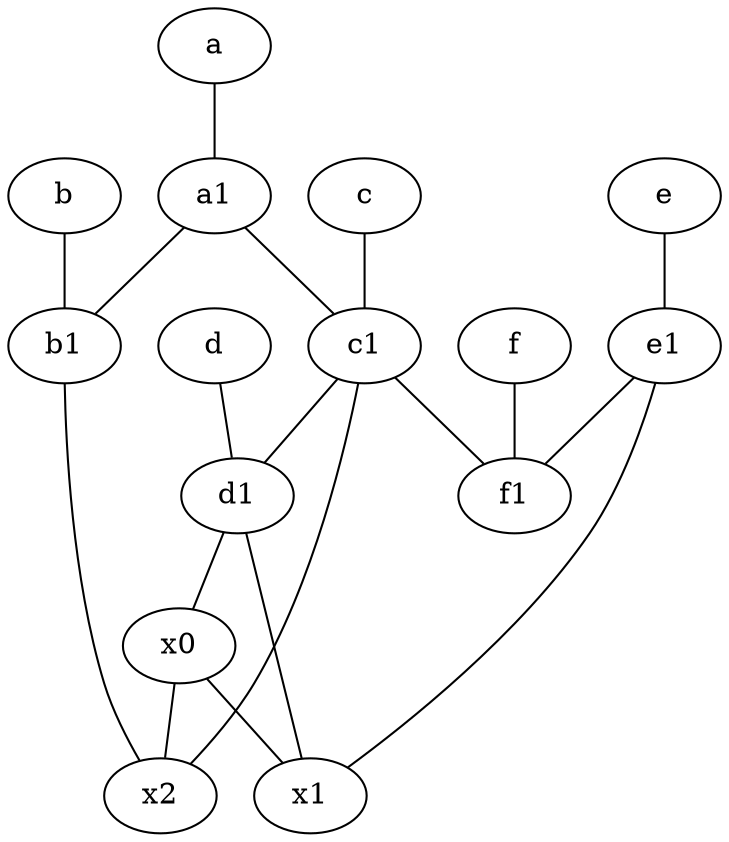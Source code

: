 graph {
	node [labelfontsize=50]
	c1 [labelfontsize=50 pos="4.5,3!"]
	c [labelfontsize=50 pos="4.5,2!"]
	d1 [labelfontsize=50 pos="3,5!"]
	d [labelfontsize=50 pos="2,5!"]
	e [labelfontsize=50 pos="7,9!"]
	a [labelfontsize=50 pos="8,2!"]
	f [labelfontsize=50 pos="3,9!"]
	x0 [labelfontsize=50]
	x2 [labelfontsize=50]
	b1 [labelfontsize=50 pos="9,4!"]
	b [labelfontsize=50 pos="10,4!"]
	x1 [labelfontsize=50]
	f1 [labelfontsize=50 pos="3,8!"]
	a1 [labelfontsize=50 pos="8,3!"]
	e1 [labelfontsize=50 pos="7,7!"]
	e1 -- x1
	c1 -- f1
	d -- d1
	e1 -- f1
	f -- f1
	d1 -- x1
	x0 -- x2
	b1 -- x2
	a1 -- c1
	a1 -- b1
	x0 -- x1
	e -- e1
	b -- b1
	a -- a1
	c1 -- x2
	c -- c1
	d1 -- x0
	c1 -- d1
}
